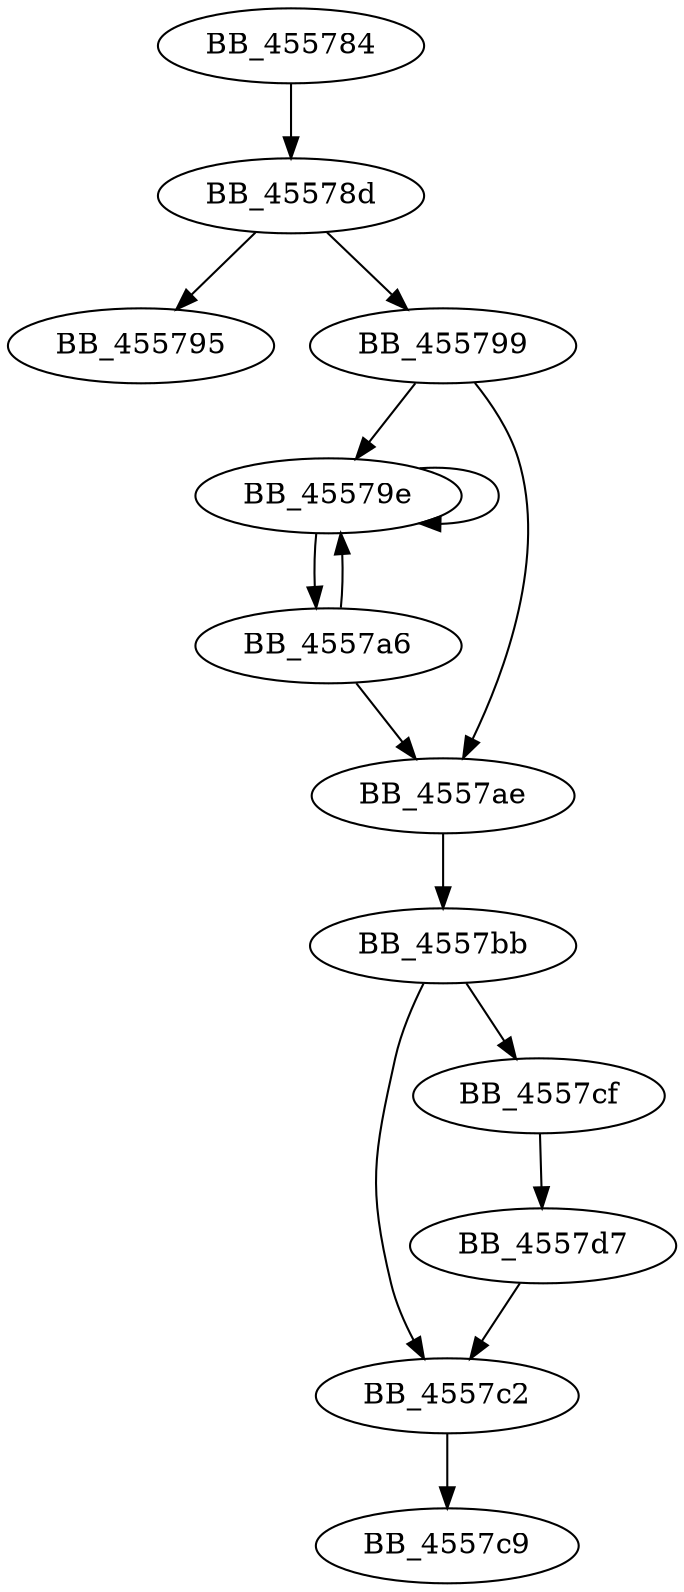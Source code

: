 DiGraph sub_455784{
BB_455784->BB_45578d
BB_45578d->BB_455795
BB_45578d->BB_455799
BB_455799->BB_45579e
BB_455799->BB_4557ae
BB_45579e->BB_45579e
BB_45579e->BB_4557a6
BB_4557a6->BB_45579e
BB_4557a6->BB_4557ae
BB_4557ae->BB_4557bb
BB_4557bb->BB_4557c2
BB_4557bb->BB_4557cf
BB_4557c2->BB_4557c9
BB_4557cf->BB_4557d7
BB_4557d7->BB_4557c2
}
